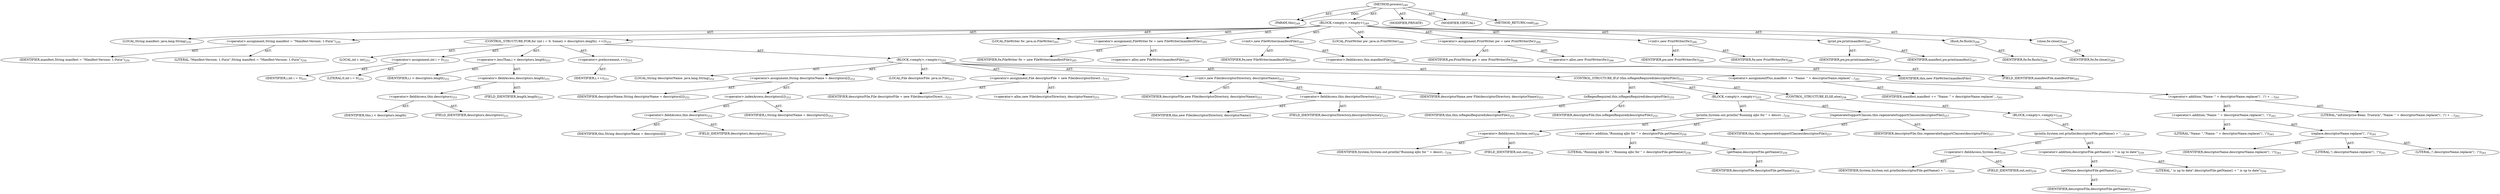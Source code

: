 digraph "process" {  
"111669149700" [label = <(METHOD,process)<SUB>249</SUB>> ]
"115964116992" [label = <(PARAM,this)<SUB>249</SUB>> ]
"25769803794" [label = <(BLOCK,&lt;empty&gt;,&lt;empty&gt;)<SUB>249</SUB>> ]
"94489280531" [label = <(LOCAL,String manifest: java.lang.String)<SUB>250</SUB>> ]
"30064771238" [label = <(&lt;operator&gt;.assignment,String manifest = &quot;Manifest-Version: 1.0\n\n&quot;)<SUB>250</SUB>> ]
"68719476866" [label = <(IDENTIFIER,manifest,String manifest = &quot;Manifest-Version: 1.0\n\n&quot;)<SUB>250</SUB>> ]
"90194313248" [label = <(LITERAL,&quot;Manifest-Version: 1.0\n\n&quot;,String manifest = &quot;Manifest-Version: 1.0\n\n&quot;)<SUB>250</SUB>> ]
"47244640270" [label = <(CONTROL_STRUCTURE,FOR,for (int i = 0; Some(i &lt; descriptors.length); ++i))<SUB>251</SUB>> ]
"94489280532" [label = <(LOCAL,int i: int)<SUB>251</SUB>> ]
"30064771239" [label = <(&lt;operator&gt;.assignment,int i = 0)<SUB>251</SUB>> ]
"68719476867" [label = <(IDENTIFIER,i,int i = 0)<SUB>251</SUB>> ]
"90194313249" [label = <(LITERAL,0,int i = 0)<SUB>251</SUB>> ]
"30064771240" [label = <(&lt;operator&gt;.lessThan,i &lt; descriptors.length)<SUB>251</SUB>> ]
"68719476868" [label = <(IDENTIFIER,i,i &lt; descriptors.length)<SUB>251</SUB>> ]
"30064771241" [label = <(&lt;operator&gt;.fieldAccess,descriptors.length)<SUB>251</SUB>> ]
"30064771242" [label = <(&lt;operator&gt;.fieldAccess,this.descriptors)<SUB>251</SUB>> ]
"68719476869" [label = <(IDENTIFIER,this,i &lt; descriptors.length)> ]
"55834574870" [label = <(FIELD_IDENTIFIER,descriptors,descriptors)<SUB>251</SUB>> ]
"55834574871" [label = <(FIELD_IDENTIFIER,length,length)<SUB>251</SUB>> ]
"30064771243" [label = <(&lt;operator&gt;.preIncrement,++i)<SUB>251</SUB>> ]
"68719476870" [label = <(IDENTIFIER,i,++i)<SUB>251</SUB>> ]
"25769803795" [label = <(BLOCK,&lt;empty&gt;,&lt;empty&gt;)<SUB>251</SUB>> ]
"94489280533" [label = <(LOCAL,String descriptorName: java.lang.String)<SUB>252</SUB>> ]
"30064771244" [label = <(&lt;operator&gt;.assignment,String descriptorName = descriptors[i])<SUB>252</SUB>> ]
"68719476871" [label = <(IDENTIFIER,descriptorName,String descriptorName = descriptors[i])<SUB>252</SUB>> ]
"30064771245" [label = <(&lt;operator&gt;.indexAccess,descriptors[i])<SUB>252</SUB>> ]
"30064771246" [label = <(&lt;operator&gt;.fieldAccess,this.descriptors)<SUB>252</SUB>> ]
"68719476872" [label = <(IDENTIFIER,this,String descriptorName = descriptors[i])> ]
"55834574872" [label = <(FIELD_IDENTIFIER,descriptors,descriptors)<SUB>252</SUB>> ]
"68719476873" [label = <(IDENTIFIER,i,String descriptorName = descriptors[i])<SUB>252</SUB>> ]
"94489280534" [label = <(LOCAL,File descriptorFile: java.io.File)<SUB>253</SUB>> ]
"30064771247" [label = <(&lt;operator&gt;.assignment,File descriptorFile = new File(descriptorDirect...)<SUB>253</SUB>> ]
"68719476874" [label = <(IDENTIFIER,descriptorFile,File descriptorFile = new File(descriptorDirect...)<SUB>253</SUB>> ]
"30064771248" [label = <(&lt;operator&gt;.alloc,new File(descriptorDirectory, descriptorName))<SUB>253</SUB>> ]
"30064771249" [label = <(&lt;init&gt;,new File(descriptorDirectory, descriptorName))<SUB>253</SUB>> ]
"68719476875" [label = <(IDENTIFIER,descriptorFile,new File(descriptorDirectory, descriptorName))<SUB>253</SUB>> ]
"30064771250" [label = <(&lt;operator&gt;.fieldAccess,this.descriptorDirectory)<SUB>253</SUB>> ]
"68719476876" [label = <(IDENTIFIER,this,new File(descriptorDirectory, descriptorName))> ]
"55834574873" [label = <(FIELD_IDENTIFIER,descriptorDirectory,descriptorDirectory)<SUB>253</SUB>> ]
"68719476877" [label = <(IDENTIFIER,descriptorName,new File(descriptorDirectory, descriptorName))<SUB>253</SUB>> ]
"47244640271" [label = <(CONTROL_STRUCTURE,IF,if (this.isRegenRequired(descriptorFile)))<SUB>255</SUB>> ]
"30064771251" [label = <(isRegenRequired,this.isRegenRequired(descriptorFile))<SUB>255</SUB>> ]
"68719476736" [label = <(IDENTIFIER,this,this.isRegenRequired(descriptorFile))<SUB>255</SUB>> ]
"68719476878" [label = <(IDENTIFIER,descriptorFile,this.isRegenRequired(descriptorFile))<SUB>255</SUB>> ]
"25769803796" [label = <(BLOCK,&lt;empty&gt;,&lt;empty&gt;)<SUB>255</SUB>> ]
"30064771252" [label = <(println,System.out.println(&quot;Running ejbc for &quot; + descri...)<SUB>256</SUB>> ]
"30064771253" [label = <(&lt;operator&gt;.fieldAccess,System.out)<SUB>256</SUB>> ]
"68719476879" [label = <(IDENTIFIER,System,System.out.println(&quot;Running ejbc for &quot; + descri...)<SUB>256</SUB>> ]
"55834574874" [label = <(FIELD_IDENTIFIER,out,out)<SUB>256</SUB>> ]
"30064771254" [label = <(&lt;operator&gt;.addition,&quot;Running ejbc for &quot; + descriptorFile.getName())<SUB>256</SUB>> ]
"90194313250" [label = <(LITERAL,&quot;Running ejbc for &quot;,&quot;Running ejbc for &quot; + descriptorFile.getName())<SUB>256</SUB>> ]
"30064771255" [label = <(getName,descriptorFile.getName())<SUB>256</SUB>> ]
"68719476880" [label = <(IDENTIFIER,descriptorFile,descriptorFile.getName())<SUB>256</SUB>> ]
"30064771256" [label = <(regenerateSupportClasses,this.regenerateSupportClasses(descriptorFile))<SUB>257</SUB>> ]
"68719476737" [label = <(IDENTIFIER,this,this.regenerateSupportClasses(descriptorFile))<SUB>257</SUB>> ]
"68719476881" [label = <(IDENTIFIER,descriptorFile,this.regenerateSupportClasses(descriptorFile))<SUB>257</SUB>> ]
"47244640272" [label = <(CONTROL_STRUCTURE,ELSE,else)<SUB>258</SUB>> ]
"25769803797" [label = <(BLOCK,&lt;empty&gt;,&lt;empty&gt;)<SUB>258</SUB>> ]
"30064771257" [label = <(println,System.out.println(descriptorFile.getName() + &quot;...)<SUB>259</SUB>> ]
"30064771258" [label = <(&lt;operator&gt;.fieldAccess,System.out)<SUB>259</SUB>> ]
"68719476882" [label = <(IDENTIFIER,System,System.out.println(descriptorFile.getName() + &quot;...)<SUB>259</SUB>> ]
"55834574875" [label = <(FIELD_IDENTIFIER,out,out)<SUB>259</SUB>> ]
"30064771259" [label = <(&lt;operator&gt;.addition,descriptorFile.getName() + &quot; is up to date&quot;)<SUB>259</SUB>> ]
"30064771260" [label = <(getName,descriptorFile.getName())<SUB>259</SUB>> ]
"68719476883" [label = <(IDENTIFIER,descriptorFile,descriptorFile.getName())<SUB>259</SUB>> ]
"90194313251" [label = <(LITERAL,&quot; is up to date&quot;,descriptorFile.getName() + &quot; is up to date&quot;)<SUB>259</SUB>> ]
"30064771261" [label = <(&lt;operator&gt;.assignmentPlus,manifest += &quot;Name: &quot; + descriptorName.replace('...)<SUB>261</SUB>> ]
"68719476884" [label = <(IDENTIFIER,manifest,manifest += &quot;Name: &quot; + descriptorName.replace('...)<SUB>261</SUB>> ]
"30064771262" [label = <(&lt;operator&gt;.addition,&quot;Name: &quot; + descriptorName.replace('\\', '/') + ...)<SUB>261</SUB>> ]
"30064771263" [label = <(&lt;operator&gt;.addition,&quot;Name: &quot; + descriptorName.replace('\\', '/'))<SUB>261</SUB>> ]
"90194313252" [label = <(LITERAL,&quot;Name: &quot;,&quot;Name: &quot; + descriptorName.replace('\\', '/'))<SUB>261</SUB>> ]
"30064771264" [label = <(replace,descriptorName.replace('\\', '/'))<SUB>261</SUB>> ]
"68719476885" [label = <(IDENTIFIER,descriptorName,descriptorName.replace('\\', '/'))<SUB>261</SUB>> ]
"90194313253" [label = <(LITERAL,'\\',descriptorName.replace('\\', '/'))<SUB>261</SUB>> ]
"90194313254" [label = <(LITERAL,'/',descriptorName.replace('\\', '/'))<SUB>261</SUB>> ]
"90194313255" [label = <(LITERAL,&quot;\nEnterprise-Bean: True\n\n&quot;,&quot;Name: &quot; + descriptorName.replace('\\', '/') + ...)<SUB>262</SUB>> ]
"94489280535" [label = <(LOCAL,FileWriter fw: java.io.FileWriter)<SUB>265</SUB>> ]
"30064771265" [label = <(&lt;operator&gt;.assignment,FileWriter fw = new FileWriter(manifestFile))<SUB>265</SUB>> ]
"68719476886" [label = <(IDENTIFIER,fw,FileWriter fw = new FileWriter(manifestFile))<SUB>265</SUB>> ]
"30064771266" [label = <(&lt;operator&gt;.alloc,new FileWriter(manifestFile))<SUB>265</SUB>> ]
"30064771267" [label = <(&lt;init&gt;,new FileWriter(manifestFile))<SUB>265</SUB>> ]
"68719476887" [label = <(IDENTIFIER,fw,new FileWriter(manifestFile))<SUB>265</SUB>> ]
"30064771268" [label = <(&lt;operator&gt;.fieldAccess,this.manifestFile)<SUB>265</SUB>> ]
"68719476888" [label = <(IDENTIFIER,this,new FileWriter(manifestFile))> ]
"55834574876" [label = <(FIELD_IDENTIFIER,manifestFile,manifestFile)<SUB>265</SUB>> ]
"94489280536" [label = <(LOCAL,PrintWriter pw: java.io.PrintWriter)<SUB>266</SUB>> ]
"30064771269" [label = <(&lt;operator&gt;.assignment,PrintWriter pw = new PrintWriter(fw))<SUB>266</SUB>> ]
"68719476889" [label = <(IDENTIFIER,pw,PrintWriter pw = new PrintWriter(fw))<SUB>266</SUB>> ]
"30064771270" [label = <(&lt;operator&gt;.alloc,new PrintWriter(fw))<SUB>266</SUB>> ]
"30064771271" [label = <(&lt;init&gt;,new PrintWriter(fw))<SUB>266</SUB>> ]
"68719476890" [label = <(IDENTIFIER,pw,new PrintWriter(fw))<SUB>266</SUB>> ]
"68719476891" [label = <(IDENTIFIER,fw,new PrintWriter(fw))<SUB>266</SUB>> ]
"30064771272" [label = <(print,pw.print(manifest))<SUB>267</SUB>> ]
"68719476892" [label = <(IDENTIFIER,pw,pw.print(manifest))<SUB>267</SUB>> ]
"68719476893" [label = <(IDENTIFIER,manifest,pw.print(manifest))<SUB>267</SUB>> ]
"30064771273" [label = <(flush,fw.flush())<SUB>268</SUB>> ]
"68719476894" [label = <(IDENTIFIER,fw,fw.flush())<SUB>268</SUB>> ]
"30064771274" [label = <(close,fw.close())<SUB>269</SUB>> ]
"68719476895" [label = <(IDENTIFIER,fw,fw.close())<SUB>269</SUB>> ]
"133143986189" [label = <(MODIFIER,PRIVATE)> ]
"133143986190" [label = <(MODIFIER,VIRTUAL)> ]
"128849018884" [label = <(METHOD_RETURN,void)<SUB>249</SUB>> ]
  "111669149700" -> "115964116992"  [ label = "AST: "] 
  "111669149700" -> "25769803794"  [ label = "AST: "] 
  "111669149700" -> "133143986189"  [ label = "AST: "] 
  "111669149700" -> "133143986190"  [ label = "AST: "] 
  "111669149700" -> "128849018884"  [ label = "AST: "] 
  "25769803794" -> "94489280531"  [ label = "AST: "] 
  "25769803794" -> "30064771238"  [ label = "AST: "] 
  "25769803794" -> "47244640270"  [ label = "AST: "] 
  "25769803794" -> "94489280535"  [ label = "AST: "] 
  "25769803794" -> "30064771265"  [ label = "AST: "] 
  "25769803794" -> "30064771267"  [ label = "AST: "] 
  "25769803794" -> "94489280536"  [ label = "AST: "] 
  "25769803794" -> "30064771269"  [ label = "AST: "] 
  "25769803794" -> "30064771271"  [ label = "AST: "] 
  "25769803794" -> "30064771272"  [ label = "AST: "] 
  "25769803794" -> "30064771273"  [ label = "AST: "] 
  "25769803794" -> "30064771274"  [ label = "AST: "] 
  "30064771238" -> "68719476866"  [ label = "AST: "] 
  "30064771238" -> "90194313248"  [ label = "AST: "] 
  "47244640270" -> "94489280532"  [ label = "AST: "] 
  "47244640270" -> "30064771239"  [ label = "AST: "] 
  "47244640270" -> "30064771240"  [ label = "AST: "] 
  "47244640270" -> "30064771243"  [ label = "AST: "] 
  "47244640270" -> "25769803795"  [ label = "AST: "] 
  "30064771239" -> "68719476867"  [ label = "AST: "] 
  "30064771239" -> "90194313249"  [ label = "AST: "] 
  "30064771240" -> "68719476868"  [ label = "AST: "] 
  "30064771240" -> "30064771241"  [ label = "AST: "] 
  "30064771241" -> "30064771242"  [ label = "AST: "] 
  "30064771241" -> "55834574871"  [ label = "AST: "] 
  "30064771242" -> "68719476869"  [ label = "AST: "] 
  "30064771242" -> "55834574870"  [ label = "AST: "] 
  "30064771243" -> "68719476870"  [ label = "AST: "] 
  "25769803795" -> "94489280533"  [ label = "AST: "] 
  "25769803795" -> "30064771244"  [ label = "AST: "] 
  "25769803795" -> "94489280534"  [ label = "AST: "] 
  "25769803795" -> "30064771247"  [ label = "AST: "] 
  "25769803795" -> "30064771249"  [ label = "AST: "] 
  "25769803795" -> "47244640271"  [ label = "AST: "] 
  "25769803795" -> "30064771261"  [ label = "AST: "] 
  "30064771244" -> "68719476871"  [ label = "AST: "] 
  "30064771244" -> "30064771245"  [ label = "AST: "] 
  "30064771245" -> "30064771246"  [ label = "AST: "] 
  "30064771245" -> "68719476873"  [ label = "AST: "] 
  "30064771246" -> "68719476872"  [ label = "AST: "] 
  "30064771246" -> "55834574872"  [ label = "AST: "] 
  "30064771247" -> "68719476874"  [ label = "AST: "] 
  "30064771247" -> "30064771248"  [ label = "AST: "] 
  "30064771249" -> "68719476875"  [ label = "AST: "] 
  "30064771249" -> "30064771250"  [ label = "AST: "] 
  "30064771249" -> "68719476877"  [ label = "AST: "] 
  "30064771250" -> "68719476876"  [ label = "AST: "] 
  "30064771250" -> "55834574873"  [ label = "AST: "] 
  "47244640271" -> "30064771251"  [ label = "AST: "] 
  "47244640271" -> "25769803796"  [ label = "AST: "] 
  "47244640271" -> "47244640272"  [ label = "AST: "] 
  "30064771251" -> "68719476736"  [ label = "AST: "] 
  "30064771251" -> "68719476878"  [ label = "AST: "] 
  "25769803796" -> "30064771252"  [ label = "AST: "] 
  "25769803796" -> "30064771256"  [ label = "AST: "] 
  "30064771252" -> "30064771253"  [ label = "AST: "] 
  "30064771252" -> "30064771254"  [ label = "AST: "] 
  "30064771253" -> "68719476879"  [ label = "AST: "] 
  "30064771253" -> "55834574874"  [ label = "AST: "] 
  "30064771254" -> "90194313250"  [ label = "AST: "] 
  "30064771254" -> "30064771255"  [ label = "AST: "] 
  "30064771255" -> "68719476880"  [ label = "AST: "] 
  "30064771256" -> "68719476737"  [ label = "AST: "] 
  "30064771256" -> "68719476881"  [ label = "AST: "] 
  "47244640272" -> "25769803797"  [ label = "AST: "] 
  "25769803797" -> "30064771257"  [ label = "AST: "] 
  "30064771257" -> "30064771258"  [ label = "AST: "] 
  "30064771257" -> "30064771259"  [ label = "AST: "] 
  "30064771258" -> "68719476882"  [ label = "AST: "] 
  "30064771258" -> "55834574875"  [ label = "AST: "] 
  "30064771259" -> "30064771260"  [ label = "AST: "] 
  "30064771259" -> "90194313251"  [ label = "AST: "] 
  "30064771260" -> "68719476883"  [ label = "AST: "] 
  "30064771261" -> "68719476884"  [ label = "AST: "] 
  "30064771261" -> "30064771262"  [ label = "AST: "] 
  "30064771262" -> "30064771263"  [ label = "AST: "] 
  "30064771262" -> "90194313255"  [ label = "AST: "] 
  "30064771263" -> "90194313252"  [ label = "AST: "] 
  "30064771263" -> "30064771264"  [ label = "AST: "] 
  "30064771264" -> "68719476885"  [ label = "AST: "] 
  "30064771264" -> "90194313253"  [ label = "AST: "] 
  "30064771264" -> "90194313254"  [ label = "AST: "] 
  "30064771265" -> "68719476886"  [ label = "AST: "] 
  "30064771265" -> "30064771266"  [ label = "AST: "] 
  "30064771267" -> "68719476887"  [ label = "AST: "] 
  "30064771267" -> "30064771268"  [ label = "AST: "] 
  "30064771268" -> "68719476888"  [ label = "AST: "] 
  "30064771268" -> "55834574876"  [ label = "AST: "] 
  "30064771269" -> "68719476889"  [ label = "AST: "] 
  "30064771269" -> "30064771270"  [ label = "AST: "] 
  "30064771271" -> "68719476890"  [ label = "AST: "] 
  "30064771271" -> "68719476891"  [ label = "AST: "] 
  "30064771272" -> "68719476892"  [ label = "AST: "] 
  "30064771272" -> "68719476893"  [ label = "AST: "] 
  "30064771273" -> "68719476894"  [ label = "AST: "] 
  "30064771274" -> "68719476895"  [ label = "AST: "] 
  "111669149700" -> "115964116992"  [ label = "DDG: "] 
}
